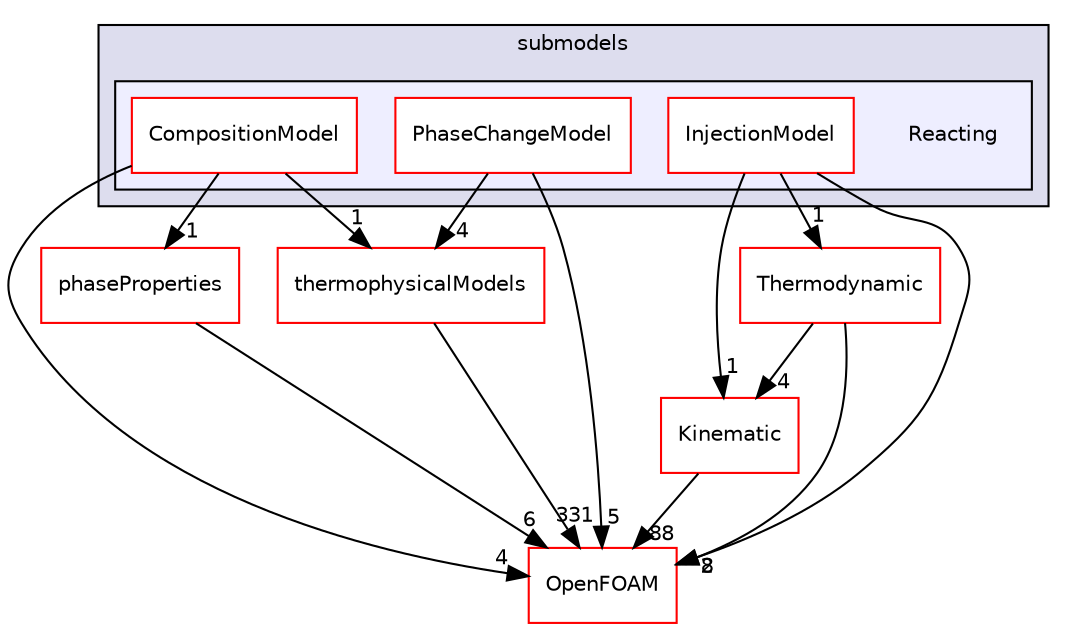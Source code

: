 digraph "src/lagrangian/intermediate/submodels/Reacting" {
  bgcolor=transparent;
  compound=true
  node [ fontsize="10", fontname="Helvetica"];
  edge [ labelfontsize="10", labelfontname="Helvetica"];
  subgraph clusterdir_825de5f87f0ef3ae7d76ccd6a5458244 {
    graph [ bgcolor="#ddddee", pencolor="black", label="submodels" fontname="Helvetica", fontsize="10", URL="dir_825de5f87f0ef3ae7d76ccd6a5458244.html"]
  subgraph clusterdir_32fe46b8d3399a01c9ad390919e91809 {
    graph [ bgcolor="#eeeeff", pencolor="black", label="" URL="dir_32fe46b8d3399a01c9ad390919e91809.html"];
    dir_32fe46b8d3399a01c9ad390919e91809 [shape=plaintext label="Reacting"];
    dir_16f5845c09f6ad6ed2ac566840149531 [shape=box label="CompositionModel" color="red" fillcolor="white" style="filled" URL="dir_16f5845c09f6ad6ed2ac566840149531.html"];
    dir_99cea6cd39e818ee5c6cd7c6b4076848 [shape=box label="InjectionModel" color="red" fillcolor="white" style="filled" URL="dir_99cea6cd39e818ee5c6cd7c6b4076848.html"];
    dir_95353bd4ad7f447577e2dd3ff5a2aad7 [shape=box label="PhaseChangeModel" color="red" fillcolor="white" style="filled" URL="dir_95353bd4ad7f447577e2dd3ff5a2aad7.html"];
  }
  }
  dir_2778d089ec5c4f66810b11f753867003 [shape=box label="thermophysicalModels" color="red" URL="dir_2778d089ec5c4f66810b11f753867003.html"];
  dir_280ce042c33ce1e00a1fb89491254772 [shape=box label="Kinematic" color="red" URL="dir_280ce042c33ce1e00a1fb89491254772.html"];
  dir_c5473ff19b20e6ec4dfe5c310b3778a8 [shape=box label="OpenFOAM" color="red" URL="dir_c5473ff19b20e6ec4dfe5c310b3778a8.html"];
  dir_970d888d503ae0b030e8ecd5b80bb0f3 [shape=box label="phaseProperties" color="red" URL="dir_970d888d503ae0b030e8ecd5b80bb0f3.html"];
  dir_1eb96833a2ea895c5b0d51c02e19e221 [shape=box label="Thermodynamic" color="red" URL="dir_1eb96833a2ea895c5b0d51c02e19e221.html"];
  dir_95353bd4ad7f447577e2dd3ff5a2aad7->dir_2778d089ec5c4f66810b11f753867003 [headlabel="4", labeldistance=1.5 headhref="dir_001608_001239.html"];
  dir_95353bd4ad7f447577e2dd3ff5a2aad7->dir_c5473ff19b20e6ec4dfe5c310b3778a8 [headlabel="5", labeldistance=1.5 headhref="dir_001608_001897.html"];
  dir_16f5845c09f6ad6ed2ac566840149531->dir_2778d089ec5c4f66810b11f753867003 [headlabel="1", labeldistance=1.5 headhref="dir_001601_001239.html"];
  dir_16f5845c09f6ad6ed2ac566840149531->dir_c5473ff19b20e6ec4dfe5c310b3778a8 [headlabel="4", labeldistance=1.5 headhref="dir_001601_001897.html"];
  dir_16f5845c09f6ad6ed2ac566840149531->dir_970d888d503ae0b030e8ecd5b80bb0f3 [headlabel="1", labeldistance=1.5 headhref="dir_001601_001487.html"];
  dir_2778d089ec5c4f66810b11f753867003->dir_c5473ff19b20e6ec4dfe5c310b3778a8 [headlabel="331", labeldistance=1.5 headhref="dir_001239_001897.html"];
  dir_99cea6cd39e818ee5c6cd7c6b4076848->dir_280ce042c33ce1e00a1fb89491254772 [headlabel="1", labeldistance=1.5 headhref="dir_001606_001508.html"];
  dir_99cea6cd39e818ee5c6cd7c6b4076848->dir_c5473ff19b20e6ec4dfe5c310b3778a8 [headlabel="2", labeldistance=1.5 headhref="dir_001606_001897.html"];
  dir_99cea6cd39e818ee5c6cd7c6b4076848->dir_1eb96833a2ea895c5b0d51c02e19e221 [headlabel="1", labeldistance=1.5 headhref="dir_001606_001626.html"];
  dir_280ce042c33ce1e00a1fb89491254772->dir_c5473ff19b20e6ec4dfe5c310b3778a8 [headlabel="88", labeldistance=1.5 headhref="dir_001508_001897.html"];
  dir_970d888d503ae0b030e8ecd5b80bb0f3->dir_c5473ff19b20e6ec4dfe5c310b3778a8 [headlabel="6", labeldistance=1.5 headhref="dir_001487_001897.html"];
  dir_1eb96833a2ea895c5b0d51c02e19e221->dir_280ce042c33ce1e00a1fb89491254772 [headlabel="4", labeldistance=1.5 headhref="dir_001626_001508.html"];
  dir_1eb96833a2ea895c5b0d51c02e19e221->dir_c5473ff19b20e6ec4dfe5c310b3778a8 [headlabel="8", labeldistance=1.5 headhref="dir_001626_001897.html"];
}
